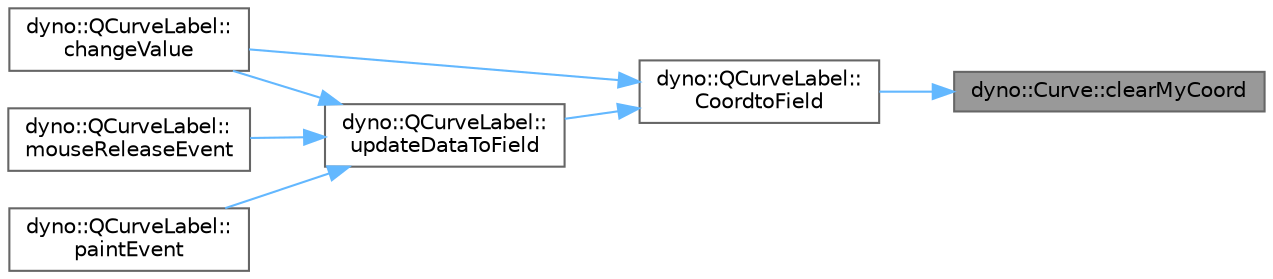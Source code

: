 digraph "dyno::Curve::clearMyCoord"
{
 // LATEX_PDF_SIZE
  bgcolor="transparent";
  edge [fontname=Helvetica,fontsize=10,labelfontname=Helvetica,labelfontsize=10];
  node [fontname=Helvetica,fontsize=10,shape=box,height=0.2,width=0.4];
  rankdir="RL";
  Node1 [id="Node000001",label="dyno::Curve::clearMyCoord",height=0.2,width=0.4,color="gray40", fillcolor="grey60", style="filled", fontcolor="black",tooltip=" "];
  Node1 -> Node2 [id="edge1_Node000001_Node000002",dir="back",color="steelblue1",style="solid",tooltip=" "];
  Node2 [id="Node000002",label="dyno::QCurveLabel::\lCoordtoField",height=0.2,width=0.4,color="grey40", fillcolor="white", style="filled",URL="$classdyno_1_1_q_curve_label.html#ae1a8d7bf41c9a09f1d99f9745984b394",tooltip=" "];
  Node2 -> Node3 [id="edge2_Node000002_Node000003",dir="back",color="steelblue1",style="solid",tooltip=" "];
  Node3 [id="Node000003",label="dyno::QCurveLabel::\lchangeValue",height=0.2,width=0.4,color="grey40", fillcolor="white", style="filled",URL="$classdyno_1_1_q_curve_label.html#a02e68eb9a94f4b395fbaa211578ae1f4",tooltip=" "];
  Node2 -> Node4 [id="edge3_Node000002_Node000004",dir="back",color="steelblue1",style="solid",tooltip=" "];
  Node4 [id="Node000004",label="dyno::QCurveLabel::\lupdateDataToField",height=0.2,width=0.4,color="grey40", fillcolor="white", style="filled",URL="$classdyno_1_1_q_curve_label.html#af2c5bb123018516a7490b84cdb2798f6",tooltip=" "];
  Node4 -> Node3 [id="edge4_Node000004_Node000003",dir="back",color="steelblue1",style="solid",tooltip=" "];
  Node4 -> Node5 [id="edge5_Node000004_Node000005",dir="back",color="steelblue1",style="solid",tooltip=" "];
  Node5 [id="Node000005",label="dyno::QCurveLabel::\lmouseReleaseEvent",height=0.2,width=0.4,color="grey40", fillcolor="white", style="filled",URL="$classdyno_1_1_q_curve_label.html#a2adba308f5178ce0dc93d69317325718",tooltip=" "];
  Node4 -> Node6 [id="edge6_Node000004_Node000006",dir="back",color="steelblue1",style="solid",tooltip=" "];
  Node6 [id="Node000006",label="dyno::QCurveLabel::\lpaintEvent",height=0.2,width=0.4,color="grey40", fillcolor="white", style="filled",URL="$classdyno_1_1_q_curve_label.html#ae8b3eb840ab23ef7f6cb526f3d75b8b7",tooltip=" "];
}

